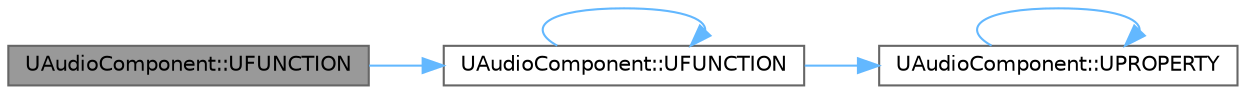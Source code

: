 digraph "UAudioComponent::UFUNCTION"
{
 // INTERACTIVE_SVG=YES
 // LATEX_PDF_SIZE
  bgcolor="transparent";
  edge [fontname=Helvetica,fontsize=10,labelfontname=Helvetica,labelfontsize=10];
  node [fontname=Helvetica,fontsize=10,shape=box,height=0.2,width=0.4];
  rankdir="LR";
  Node1 [id="Node000001",label="UAudioComponent::UFUNCTION",height=0.2,width=0.4,color="gray40", fillcolor="grey60", style="filled", fontcolor="black",tooltip="Sets a cutoff frequency, in Hz, for the targeted Audio Component’s sound’s Low Pass Filter calculatio..."];
  Node1 -> Node2 [id="edge1_Node000001_Node000002",color="steelblue1",style="solid",tooltip=" "];
  Node2 [id="Node000002",label="UAudioComponent::UFUNCTION",height=0.2,width=0.4,color="grey40", fillcolor="white", style="filled",URL="$d4/d98/classUAudioComponent.html#aeff9eb860ef961a765e93ee84e385433",tooltip="Auto destroy this component on completion."];
  Node2 -> Node2 [id="edge2_Node000002_Node000002",color="steelblue1",style="solid",tooltip=" "];
  Node2 -> Node3 [id="edge3_Node000002_Node000003",color="steelblue1",style="solid",tooltip=" "];
  Node3 [id="Node000003",label="UAudioComponent::UPROPERTY",height=0.2,width=0.4,color="grey40", fillcolor="white", style="filled",URL="$d4/d98/classUAudioComponent.html#a6e5e741cf402d48997aea6e9acdf95e5",tooltip="Array of parameters for this AudioComponent."];
  Node3 -> Node3 [id="edge4_Node000003_Node000003",color="steelblue1",style="solid",tooltip=" "];
}

